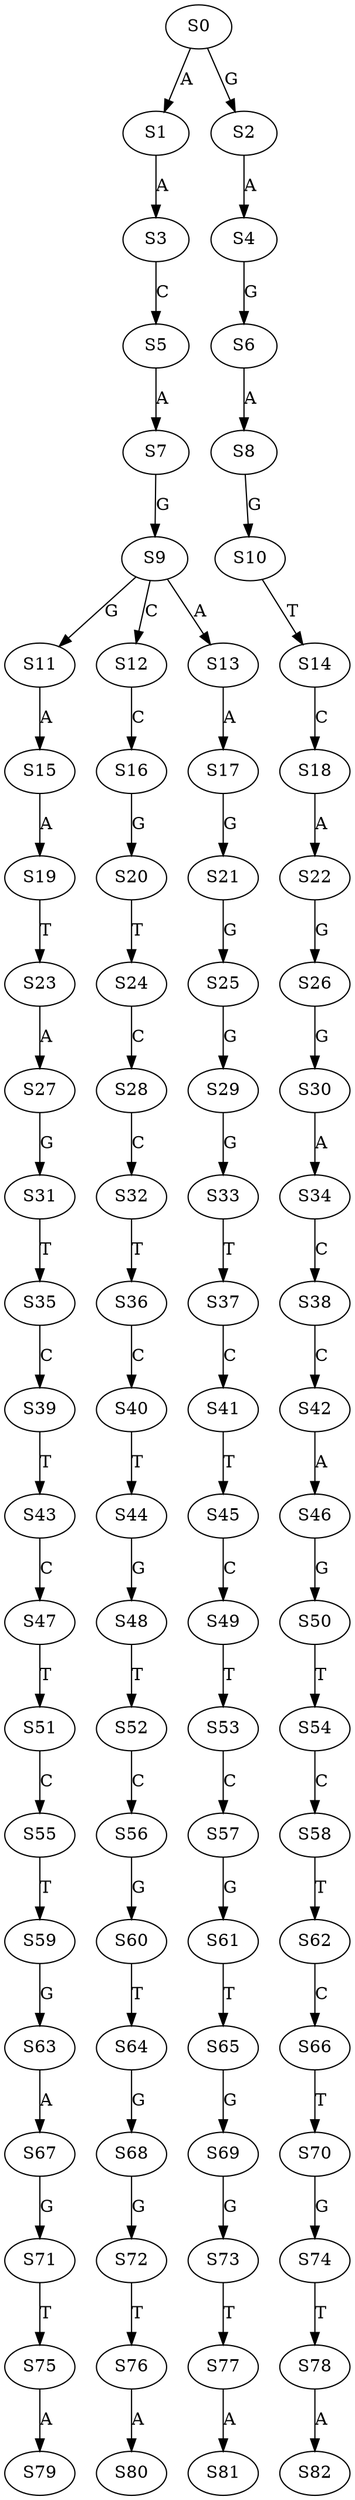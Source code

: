 strict digraph  {
	S0 -> S1 [ label = A ];
	S0 -> S2 [ label = G ];
	S1 -> S3 [ label = A ];
	S2 -> S4 [ label = A ];
	S3 -> S5 [ label = C ];
	S4 -> S6 [ label = G ];
	S5 -> S7 [ label = A ];
	S6 -> S8 [ label = A ];
	S7 -> S9 [ label = G ];
	S8 -> S10 [ label = G ];
	S9 -> S11 [ label = G ];
	S9 -> S12 [ label = C ];
	S9 -> S13 [ label = A ];
	S10 -> S14 [ label = T ];
	S11 -> S15 [ label = A ];
	S12 -> S16 [ label = C ];
	S13 -> S17 [ label = A ];
	S14 -> S18 [ label = C ];
	S15 -> S19 [ label = A ];
	S16 -> S20 [ label = G ];
	S17 -> S21 [ label = G ];
	S18 -> S22 [ label = A ];
	S19 -> S23 [ label = T ];
	S20 -> S24 [ label = T ];
	S21 -> S25 [ label = G ];
	S22 -> S26 [ label = G ];
	S23 -> S27 [ label = A ];
	S24 -> S28 [ label = C ];
	S25 -> S29 [ label = G ];
	S26 -> S30 [ label = G ];
	S27 -> S31 [ label = G ];
	S28 -> S32 [ label = C ];
	S29 -> S33 [ label = G ];
	S30 -> S34 [ label = A ];
	S31 -> S35 [ label = T ];
	S32 -> S36 [ label = T ];
	S33 -> S37 [ label = T ];
	S34 -> S38 [ label = C ];
	S35 -> S39 [ label = C ];
	S36 -> S40 [ label = C ];
	S37 -> S41 [ label = C ];
	S38 -> S42 [ label = C ];
	S39 -> S43 [ label = T ];
	S40 -> S44 [ label = T ];
	S41 -> S45 [ label = T ];
	S42 -> S46 [ label = A ];
	S43 -> S47 [ label = C ];
	S44 -> S48 [ label = G ];
	S45 -> S49 [ label = C ];
	S46 -> S50 [ label = G ];
	S47 -> S51 [ label = T ];
	S48 -> S52 [ label = T ];
	S49 -> S53 [ label = T ];
	S50 -> S54 [ label = T ];
	S51 -> S55 [ label = C ];
	S52 -> S56 [ label = C ];
	S53 -> S57 [ label = C ];
	S54 -> S58 [ label = C ];
	S55 -> S59 [ label = T ];
	S56 -> S60 [ label = G ];
	S57 -> S61 [ label = G ];
	S58 -> S62 [ label = T ];
	S59 -> S63 [ label = G ];
	S60 -> S64 [ label = T ];
	S61 -> S65 [ label = T ];
	S62 -> S66 [ label = C ];
	S63 -> S67 [ label = A ];
	S64 -> S68 [ label = G ];
	S65 -> S69 [ label = G ];
	S66 -> S70 [ label = T ];
	S67 -> S71 [ label = G ];
	S68 -> S72 [ label = G ];
	S69 -> S73 [ label = G ];
	S70 -> S74 [ label = G ];
	S71 -> S75 [ label = T ];
	S72 -> S76 [ label = T ];
	S73 -> S77 [ label = T ];
	S74 -> S78 [ label = T ];
	S75 -> S79 [ label = A ];
	S76 -> S80 [ label = A ];
	S77 -> S81 [ label = A ];
	S78 -> S82 [ label = A ];
}
